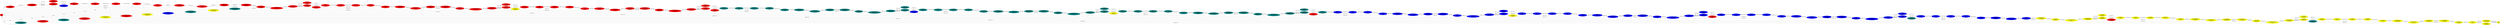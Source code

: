 graph {
rankdir=LR
input[label="input\n0.0ms\n0.0MB", style=filled, fillcolor="red"]
Embedding[label="Embedding\n0.0583449592590332ms\n63.2894140625MB", style=filled, fillcolor="red"]
layer_0_Layer_Norm_Before[label="layer_0_Layer_Norm_Before\n0.0012706559896469ms\n9.9697265625MB", style=filled, fillcolor="red"]
layer_0_Query[label="layer_0_Query\n0.0174765129089355ms\n32.2529296875MB", style=filled, fillcolor="red"]
layer_0_Key[label="layer_0_Key\n0.0172313270568847ms\n22.2529296875MB", style=filled, fillcolor="red"]
layer_0_Value[label="layer_0_Value\n0.0172220478057861ms\n2.2529296875MB", style=filled, fillcolor="blue"]
layer_0_mul[label="layer_0_mul\n0.0885497283935546ms\n498.0MB", style=filled, fillcolor="red"]
layer_0_div[label="layer_0_div\n0.0305673599243164ms\n520.0MB", style=filled, fillcolor="red"]
layer_0_softmax[label="layer_0_softmax\n0.0729390106201171ms\n0.0MB", style=filled, fillcolor="red"]
layer_0_dropout[label="layer_0_dropout\n0.0002622080147266ms\n0.0MB", style=filled, fillcolor="red"]
layer_0_context[label="layer_0_context\n0.0718917465209961ms\n20.0MB", style=filled, fillcolor="red"]
layer_0_Self_Attention_Output[label="layer_0_Self_Attention_Output\n0.0175464000701904ms\n2.2529296875MB", style=filled, fillcolor="red"]
layer_0_Residual_Connection_1[label="layer_0_Residual_Connection_1\n0.0009762240052223ms\n0.0MB", style=filled, fillcolor="red"]
layer_0_Layer_Norm_After[label="layer_0_Layer_Norm_After\n0.0013572800159454ms\n20.005859375MB", style=filled, fillcolor="red"]
layer_0_Intermediate_Forward[label="layer_0_Intermediate_Forward\n0.0711145935058593ms\n79.01171875MB", style=filled, fillcolor="red"]
layer_0_Output[label="layer_0_Output\n0.0656635818481445ms\n9.0029296875MB", style=filled, fillcolor="red"]
layer_0_mid_position_embedding[label="layer_0_mid_position_embedding\n0.0293304958343505ms\n1.1455078125MB", style=filled, fillcolor="teal"]
layer_0_add_mid_position_embedding[label="layer_0_add_mid_position_embedding\n0.0009008640050888ms\n0.0MB", style=filled, fillcolor="red"]
layer_1_Layer_Norm_Before[label="layer_1_Layer_Norm_Before\n0.0012863039970397ms\n9.9697265625MB", style=filled, fillcolor="red"]
layer_1_Query[label="layer_1_Query\n0.0174379196166992ms\n2.2529296875MB", style=filled, fillcolor="red"]
layer_1_Key[label="layer_1_Key\n0.01728169631958ms\n2.2529296875MB", style=filled, fillcolor="red"]
layer_1_Value[label="layer_1_Value\n0.0174435844421386ms\n2.2529296875MB", style=filled, fillcolor="red"]
layer_1_mul[label="layer_1_mul\n0.0886691513061523ms\n520.0MB", style=filled, fillcolor="red"]
layer_1_div[label="layer_1_div\n0.0306256313323974ms\n520.0MB", style=filled, fillcolor="red"]
layer_1_softmax[label="layer_1_softmax\n0.0736061782836914ms\n0.0MB", style=filled, fillcolor="red"]
layer_1_dropout[label="layer_1_dropout\n0.00018806399405ms\n0.0MB", style=filled, fillcolor="red"]
layer_1_context[label="layer_1_context\n0.0715413436889648ms\n0.0MB", style=filled, fillcolor="red"]
layer_1_Self_Attention_Output[label="layer_1_Self_Attention_Output\n0.0174567031860351ms\n2.2529296875MB", style=filled, fillcolor="red"]
layer_1_Residual_Connection_1[label="layer_1_Residual_Connection_1\n0.0009709759950637ms\n0.0MB", style=filled, fillcolor="red"]
layer_1_Layer_Norm_After[label="layer_1_Layer_Norm_After\n0.0013173439502716ms\n20.005859375MB", style=filled, fillcolor="red"]
layer_1_Intermediate_Forward[label="layer_1_Intermediate_Forward\n0.0710699234008789ms\n79.01171875MB", style=filled, fillcolor="red"]
layer_1_Output[label="layer_1_Output\n0.0663548126220703ms\n9.0029296875MB", style=filled, fillcolor="red"]
layer_1_mid_position_embedding[label="layer_1_mid_position_embedding\n0.0292732162475585ms\n1.1455078125MB", style=filled, fillcolor="yellow"]
layer_1_add_mid_position_embedding[label="layer_1_add_mid_position_embedding\n0.0009574720263481ms\n0.0MB", style=filled, fillcolor="red"]
layer_2_Layer_Norm_Before[label="layer_2_Layer_Norm_Before\n0.001285087943077ms\n9.9697265625MB", style=filled, fillcolor="red"]
layer_2_Query[label="layer_2_Query\n0.0174427833557128ms\n2.2529296875MB", style=filled, fillcolor="red"]
layer_2_Key[label="layer_2_Key\n0.0171657276153564ms\n2.2529296875MB", style=filled, fillcolor="red"]
layer_2_Value[label="layer_2_Value\n0.0173848648071289ms\n2.2529296875MB", style=filled, fillcolor="yellow"]
layer_2_mul[label="layer_2_mul\n0.0887181091308593ms\n520.0MB", style=filled, fillcolor="red"]
layer_2_div[label="layer_2_div\n0.030614688873291ms\n520.0MB", style=filled, fillcolor="red"]
layer_2_softmax[label="layer_2_softmax\n0.0784569625854492ms\n0.0MB", style=filled, fillcolor="red"]
layer_2_dropout[label="layer_2_dropout\n0.0002414080053567ms\n0.0MB", style=filled, fillcolor="red"]
layer_2_context[label="layer_2_context\n0.0715481262207031ms\n0.0MB", style=filled, fillcolor="red"]
layer_2_Self_Attention_Output[label="layer_2_Self_Attention_Output\n0.0177699832916259ms\n2.2529296875MB", style=filled, fillcolor="red"]
layer_2_Residual_Connection_1[label="layer_2_Residual_Connection_1\n0.0011152319908142ms\n0.0MB", style=filled, fillcolor="red"]
layer_2_Layer_Norm_After[label="layer_2_Layer_Norm_After\n0.0013799359798431ms\n20.005859375MB", style=filled, fillcolor="red"]
layer_2_Intermediate_Forward[label="layer_2_Intermediate_Forward\n0.0712279663085937ms\n79.01171875MB", style=filled, fillcolor="red"]
layer_2_Output[label="layer_2_Output\n0.0664855651855468ms\n9.0029296875MB", style=filled, fillcolor="red"]
layer_2_mid_position_embedding[label="layer_2_mid_position_embedding\n0.0293497924804687ms\n1.1455078125MB", style=filled, fillcolor="teal"]
layer_2_add_mid_position_embedding[label="layer_2_add_mid_position_embedding\n0.0008980799913406ms\n0.0MB", style=filled, fillcolor="red"]
layer_3_Layer_Norm_Before[label="layer_3_Layer_Norm_Before\n0.0013761279582977ms\n9.9697265625MB", style=filled, fillcolor="red"]
layer_3_Query[label="layer_3_Query\n0.0174609279632568ms\n2.2529296875MB", style=filled, fillcolor="red"]
layer_3_Key[label="layer_3_Key\n0.0173723526000976ms\n2.2529296875MB", style=filled, fillcolor="red"]
layer_3_Value[label="layer_3_Value\n0.0173704643249511ms\n2.2529296875MB", style=filled, fillcolor="red"]
layer_3_mul[label="layer_3_mul\n0.0886422424316406ms\n520.0MB", style=filled, fillcolor="teal"]
layer_3_div[label="layer_3_div\n0.0306906242370605ms\n520.0MB", style=filled, fillcolor="teal"]
layer_3_softmax[label="layer_3_softmax\n0.0732630081176757ms\n0.0MB", style=filled, fillcolor="teal"]
layer_3_dropout[label="layer_3_dropout\n0.0002318720072507ms\n0.0MB", style=filled, fillcolor="teal"]
layer_3_context[label="layer_3_context\n0.0715023651123046ms\n0.0MB", style=filled, fillcolor="teal"]
layer_3_Self_Attention_Output[label="layer_3_Self_Attention_Output\n0.0173229122161865ms\n2.2529296875MB", style=filled, fillcolor="teal"]
layer_3_Residual_Connection_1[label="layer_3_Residual_Connection_1\n0.0009762560129165ms\n0.0MB", style=filled, fillcolor="teal"]
layer_3_Layer_Norm_After[label="layer_3_Layer_Norm_After\n0.0013334399461746ms\n20.005859375MB", style=filled, fillcolor="teal"]
layer_3_Intermediate_Forward[label="layer_3_Intermediate_Forward\n0.0709845428466796ms\n79.01171875MB", style=filled, fillcolor="teal"]
layer_3_Output[label="layer_3_Output\n0.066300064086914ms\n9.0029296875MB", style=filled, fillcolor="teal"]
layer_3_mid_position_embedding[label="layer_3_mid_position_embedding\n0.0292816314697265ms\n1.1455078125MB", style=filled, fillcolor="blue"]
layer_3_add_mid_position_embedding[label="layer_3_add_mid_position_embedding\n0.0009625279903411ms\n0.0MB", style=filled, fillcolor="teal"]
layer_4_Layer_Norm_Before[label="layer_4_Layer_Norm_Before\n0.0012958079576492ms\n9.9697265625MB", style=filled, fillcolor="teal"]
layer_4_Query[label="layer_4_Query\n0.0173817920684814ms\n2.2529296875MB", style=filled, fillcolor="teal"]
layer_4_Key[label="layer_4_Key\n0.0171687030792236ms\n2.2529296875MB", style=filled, fillcolor="teal"]
layer_4_Value[label="layer_4_Value\n0.017212287902832ms\n2.2529296875MB", style=filled, fillcolor="blue"]
layer_4_mul[label="layer_4_mul\n0.0886120300292968ms\n520.0MB", style=filled, fillcolor="teal"]
layer_4_div[label="layer_4_div\n0.0306422729492187ms\n520.0MB", style=filled, fillcolor="teal"]
layer_4_softmax[label="layer_4_softmax\n0.0727715530395507ms\n0.0MB", style=filled, fillcolor="teal"]
layer_4_dropout[label="layer_4_dropout\n0.0001792320013046ms\n0.0MB", style=filled, fillcolor="teal"]
layer_4_context[label="layer_4_context\n0.0715324172973632ms\n0.0MB", style=filled, fillcolor="teal"]
layer_4_Self_Attention_Output[label="layer_4_Self_Attention_Output\n0.0175042552947998ms\n2.2529296875MB", style=filled, fillcolor="teal"]
layer_4_Residual_Connection_1[label="layer_4_Residual_Connection_1\n0.001180927991867ms\n0.0MB", style=filled, fillcolor="teal"]
layer_4_Layer_Norm_After[label="layer_4_Layer_Norm_After\n0.0013599679470062ms\n20.005859375MB", style=filled, fillcolor="teal"]
layer_4_Intermediate_Forward[label="layer_4_Intermediate_Forward\n0.071231201171875ms\n79.01171875MB", style=filled, fillcolor="teal"]
layer_4_Output[label="layer_4_Output\n0.0671391067504882ms\n9.0029296875MB", style=filled, fillcolor="teal"]
layer_4_mid_position_embedding[label="layer_4_mid_position_embedding\n0.029703104019165ms\n1.1455078125MB", style=filled, fillcolor="yellow"]
layer_4_add_mid_position_embedding[label="layer_4_add_mid_position_embedding\n0.0009407680034637ms\n0.0MB", style=filled, fillcolor="teal"]
layer_5_Layer_Norm_Before[label="layer_5_Layer_Norm_Before\n0.0013020479679107ms\n9.9697265625MB", style=filled, fillcolor="teal"]
layer_5_Query[label="layer_5_Query\n0.0172972164154052ms\n2.2529296875MB", style=filled, fillcolor="teal"]
layer_5_Key[label="layer_5_Key\n0.0173836154937744ms\n2.2529296875MB", style=filled, fillcolor="teal"]
layer_5_Value[label="layer_5_Value\n0.0172439041137695ms\n2.2529296875MB", style=filled, fillcolor="yellow"]
layer_5_mul[label="layer_5_mul\n0.0886316452026367ms\n520.0MB", style=filled, fillcolor="teal"]
layer_5_div[label="layer_5_div\n0.0306476802825927ms\n520.0MB", style=filled, fillcolor="teal"]
layer_5_softmax[label="layer_5_softmax\n0.0728098526000976ms\n0.0MB", style=filled, fillcolor="teal"]
layer_5_dropout[label="layer_5_dropout\n0.0002173119932413ms\n0.0MB", style=filled, fillcolor="teal"]
layer_5_context[label="layer_5_context\n0.0715170211791992ms\n0.0MB", style=filled, fillcolor="teal"]
layer_5_Self_Attention_Output[label="layer_5_Self_Attention_Output\n0.0172768325805664ms\n2.2529296875MB", style=filled, fillcolor="teal"]
layer_5_Residual_Connection_1[label="layer_5_Residual_Connection_1\n0.0009704319834709ms\n0.0MB", style=filled, fillcolor="teal"]
layer_5_Layer_Norm_After[label="layer_5_Layer_Norm_After\n0.0014104319810867ms\n20.005859375MB", style=filled, fillcolor="teal"]
layer_5_Intermediate_Forward[label="layer_5_Intermediate_Forward\n0.0710872955322265ms\n79.01171875MB", style=filled, fillcolor="teal"]
layer_5_Output[label="layer_5_Output\n0.0663601608276367ms\n9.0029296875MB", style=filled, fillcolor="teal"]
layer_5_mid_position_embedding[label="layer_5_mid_position_embedding\n0.0293544960021972ms\n1.1455078125MB", style=filled, fillcolor="red"]
layer_5_add_mid_position_embedding[label="layer_5_add_mid_position_embedding\n0.0009514880180358ms\n0.0MB", style=filled, fillcolor="teal"]
layer_6_Layer_Norm_Before[label="layer_6_Layer_Norm_Before\n0.0013443839550018ms\n9.9697265625MB", style=filled, fillcolor="teal"]
layer_6_Query[label="layer_6_Query\n0.0173742713928222ms\n2.2529296875MB", style=filled, fillcolor="teal"]
layer_6_Key[label="layer_6_Key\n0.0173527679443359ms\n2.2529296875MB", style=filled, fillcolor="teal"]
layer_6_Value[label="layer_6_Value\n0.0173970870971679ms\n2.2529296875MB", style=filled, fillcolor="red"]
layer_6_mul[label="layer_6_mul\n0.0886671371459961ms\n520.0MB", style=filled, fillcolor="teal"]
layer_6_div[label="layer_6_div\n0.0306786556243896ms\n520.0MB", style=filled, fillcolor="blue"]
layer_6_softmax[label="layer_6_softmax\n0.072787841796875ms\n0.0MB", style=filled, fillcolor="blue"]
layer_6_dropout[label="layer_6_dropout\n0.0002245119959115ms\n0.0MB", style=filled, fillcolor="blue"]
layer_6_context[label="layer_6_context\n0.0712668762207031ms\n0.0MB", style=filled, fillcolor="blue"]
layer_6_Self_Attention_Output[label="layer_6_Self_Attention_Output\n0.0175485763549804ms\n2.2529296875MB", style=filled, fillcolor="blue"]
layer_6_Residual_Connection_1[label="layer_6_Residual_Connection_1\n0.0009695680141448ms\n0.0MB", style=filled, fillcolor="blue"]
layer_6_Layer_Norm_After[label="layer_6_Layer_Norm_After\n0.0012995200157165ms\n20.005859375MB", style=filled, fillcolor="blue"]
layer_6_Intermediate_Forward[label="layer_6_Intermediate_Forward\n0.0710302734375ms\n79.01171875MB", style=filled, fillcolor="blue"]
layer_6_Output[label="layer_6_Output\n0.0665446090698242ms\n9.0029296875MB", style=filled, fillcolor="blue"]
layer_6_mid_position_embedding[label="layer_6_mid_position_embedding\n0.029491039276123ms\n1.1455078125MB", style=filled, fillcolor="yellow"]
layer_6_add_mid_position_embedding[label="layer_6_add_mid_position_embedding\n0.0010459200143814ms\n0.0MB", style=filled, fillcolor="blue"]
layer_7_Layer_Norm_Before[label="layer_7_Layer_Norm_Before\n0.0013665280342102ms\n9.9697265625MB", style=filled, fillcolor="blue"]
layer_7_Query[label="layer_7_Query\n0.0175803203582763ms\n2.2529296875MB", style=filled, fillcolor="blue"]
layer_7_Key[label="layer_7_Key\n0.0174375991821289ms\n2.2529296875MB", style=filled, fillcolor="blue"]
layer_7_Value[label="layer_7_Value\n0.0173796806335449ms\n2.2529296875MB", style=filled, fillcolor="yellow"]
layer_7_mul[label="layer_7_mul\n0.0890696945190429ms\n520.0MB", style=filled, fillcolor="blue"]
layer_7_div[label="layer_7_div\n0.0306241607666015ms\n520.0MB", style=filled, fillcolor="blue"]
layer_7_softmax[label="layer_7_softmax\n0.0728324508666992ms\n0.0MB", style=filled, fillcolor="blue"]
layer_7_dropout[label="layer_7_dropout\n0.0002377600073814ms\n0.0MB", style=filled, fillcolor="blue"]
layer_7_context[label="layer_7_context\n0.0715547866821289ms\n0.0MB", style=filled, fillcolor="blue"]
layer_7_Self_Attention_Output[label="layer_7_Self_Attention_Output\n0.0175222721099853ms\n2.2529296875MB", style=filled, fillcolor="blue"]
layer_7_Residual_Connection_1[label="layer_7_Residual_Connection_1\n0.0009873600006103ms\n0.0MB", style=filled, fillcolor="blue"]
layer_7_Layer_Norm_After[label="layer_7_Layer_Norm_After\n0.0014289599657058ms\n20.005859375MB", style=filled, fillcolor="blue"]
layer_7_Intermediate_Forward[label="layer_7_Intermediate_Forward\n0.0711292190551757ms\n79.01171875MB", style=filled, fillcolor="blue"]
layer_7_Output[label="layer_7_Output\n0.0663224029541015ms\n9.0029296875MB", style=filled, fillcolor="blue"]
layer_7_mid_position_embedding[label="layer_7_mid_position_embedding\n0.0292841911315917ms\n1.1455078125MB", style=filled, fillcolor="red"]
layer_7_add_mid_position_embedding[label="layer_7_add_mid_position_embedding\n0.0009536640048027ms\n0.0MB", style=filled, fillcolor="blue"]
layer_8_Layer_Norm_Before[label="layer_8_Layer_Norm_Before\n0.0013525760173797ms\n9.9697265625MB", style=filled, fillcolor="blue"]
layer_8_Query[label="layer_8_Query\n0.0172825279235839ms\n2.2529296875MB", style=filled, fillcolor="blue"]
layer_8_Key[label="layer_8_Key\n0.0173703670501709ms\n2.2529296875MB", style=filled, fillcolor="blue"]
layer_8_Value[label="layer_8_Value\n0.017399616241455ms\n2.2529296875MB", style=filled, fillcolor="red"]
layer_8_mul[label="layer_8_mul\n0.088663230895996ms\n520.0MB", style=filled, fillcolor="blue"]
layer_8_div[label="layer_8_div\n0.0306089916229248ms\n520.0MB", style=filled, fillcolor="blue"]
layer_8_softmax[label="layer_8_softmax\n0.0729966430664062ms\n0.0MB", style=filled, fillcolor="blue"]
layer_8_dropout[label="layer_8_dropout\n0.0002002879977226ms\n0.0MB", style=filled, fillcolor="blue"]
layer_8_context[label="layer_8_context\n0.0712403182983398ms\n0.0MB", style=filled, fillcolor="blue"]
layer_8_Self_Attention_Output[label="layer_8_Self_Attention_Output\n0.0175287036895751ms\n2.2529296875MB", style=filled, fillcolor="blue"]
layer_8_Residual_Connection_1[label="layer_8_Residual_Connection_1\n0.0009695680141448ms\n0.0MB", style=filled, fillcolor="blue"]
layer_8_Layer_Norm_After[label="layer_8_Layer_Norm_After\n0.0013068480491638ms\n20.005859375MB", style=filled, fillcolor="blue"]
layer_8_Intermediate_Forward[label="layer_8_Intermediate_Forward\n0.0710932159423828ms\n79.01171875MB", style=filled, fillcolor="blue"]
layer_8_Output[label="layer_8_Output\n0.0659056015014648ms\n9.0029296875MB", style=filled, fillcolor="blue"]
layer_8_mid_position_embedding[label="layer_8_mid_position_embedding\n0.0294362564086914ms\n1.1455078125MB", style=filled, fillcolor="teal"]
layer_8_add_mid_position_embedding[label="layer_8_add_mid_position_embedding\n0.0009204480051994ms\n0.0MB", style=filled, fillcolor="blue"]
layer_9_Layer_Norm_Before[label="layer_9_Layer_Norm_Before\n0.0013315839767456ms\n9.9697265625MB", style=filled, fillcolor="blue"]
layer_9_Query[label="layer_9_Query\n0.0174747524261474ms\n2.2529296875MB", style=filled, fillcolor="blue"]
layer_9_Key[label="layer_9_Key\n0.0173565120697021ms\n2.2529296875MB", style=filled, fillcolor="blue"]
layer_9_Value[label="layer_9_Value\n0.0174068489074707ms\n2.2529296875MB", style=filled, fillcolor="teal"]
layer_9_mul[label="layer_9_mul\n0.0886564788818359ms\n520.0MB", style=filled, fillcolor="blue"]
layer_9_div[label="layer_9_div\n0.030608736038208ms\n520.0MB", style=filled, fillcolor="blue"]
layer_9_softmax[label="layer_9_softmax\n0.0734276504516601ms\n0.0MB", style=filled, fillcolor="blue"]
layer_9_dropout[label="layer_9_dropout\n0.0001951680034399ms\n0.0MB", style=filled, fillcolor="blue"]
layer_9_context[label="layer_9_context\n0.0712035217285156ms\n0.0MB", style=filled, fillcolor="blue"]
layer_9_Self_Attention_Output[label="layer_9_Self_Attention_Output\n0.0175230083465576ms\n2.2529296875MB", style=filled, fillcolor="blue"]
layer_9_Residual_Connection_1[label="layer_9_Residual_Connection_1\n0.0009803839921951ms\n0.0MB", style=filled, fillcolor="blue"]
layer_9_Layer_Norm_After[label="layer_9_Layer_Norm_After\n0.0013312640190124ms\n20.005859375MB", style=filled, fillcolor="blue"]
layer_9_Intermediate_Forward[label="layer_9_Intermediate_Forward\n0.0711100769042968ms\n79.01171875MB", style=filled, fillcolor="yellow"]
layer_9_Output[label="layer_9_Output\n0.0663685455322265ms\n9.0029296875MB", style=filled, fillcolor="yellow"]
layer_9_mid_position_embedding[label="layer_9_mid_position_embedding\n0.029705919265747ms\n1.1455078125MB", style=filled, fillcolor="red"]
layer_9_add_mid_position_embedding[label="layer_9_add_mid_position_embedding\n0.000961088001728ms\n0.0MB", style=filled, fillcolor="yellow"]
layer_10_Layer_Norm_Before[label="layer_10_Layer_Norm_Before\n0.0012703039646148ms\n9.9697265625MB", style=filled, fillcolor="yellow"]
layer_10_Query[label="layer_10_Query\n0.0174214401245117ms\n2.2529296875MB", style=filled, fillcolor="yellow"]
layer_10_Key[label="layer_10_Key\n0.0173865928649902ms\n2.2529296875MB", style=filled, fillcolor="yellow"]
layer_10_Value[label="layer_10_Value\n0.0174473285675048ms\n2.2529296875MB", style=filled, fillcolor="red"]
layer_10_mul[label="layer_10_mul\n0.0886327056884765ms\n520.0MB", style=filled, fillcolor="yellow"]
layer_10_div[label="layer_10_div\n0.030676191329956ms\n520.0MB", style=filled, fillcolor="yellow"]
layer_10_softmax[label="layer_10_softmax\n0.073959487915039ms\n0.0MB", style=filled, fillcolor="yellow"]
layer_10_dropout[label="layer_10_dropout\n0.0002190400063991ms\n0.0MB", style=filled, fillcolor="yellow"]
layer_10_context[label="layer_10_context\n0.0712834854125976ms\n0.0MB", style=filled, fillcolor="yellow"]
layer_10_Self_Attention_Output[label="layer_10_Self_Attention_Output\n0.0174771518707275ms\n2.2529296875MB", style=filled, fillcolor="yellow"]
layer_10_Residual_Connection_1[label="layer_10_Residual_Connection_1\n0.0009636800289154ms\n0.0MB", style=filled, fillcolor="yellow"]
layer_10_Layer_Norm_After[label="layer_10_Layer_Norm_After\n0.0012945280075073ms\n20.005859375MB", style=filled, fillcolor="yellow"]
layer_10_Intermediate_Forward[label="layer_10_Intermediate_Forward\n0.0711186218261718ms\n79.01171875MB", style=filled, fillcolor="yellow"]
layer_10_Output[label="layer_10_Output\n0.0663684158325195ms\n9.0029296875MB", style=filled, fillcolor="yellow"]
layer_10_mid_position_embedding[label="layer_10_mid_position_embedding\n0.0298214073181152ms\n1.1455078125MB", style=filled, fillcolor="teal"]
layer_10_add_mid_position_embedding[label="layer_10_add_mid_position_embedding\n0.0009691519737243ms\n0.0MB", style=filled, fillcolor="yellow"]
layer_11_Layer_Norm_Before[label="layer_11_Layer_Norm_Before\n0.0013812160491943ms\n9.9697265625MB", style=filled, fillcolor="yellow"]
layer_11_Query[label="layer_11_Query\n0.0173419513702392ms\n2.2529296875MB", style=filled, fillcolor="yellow"]
layer_11_Key[label="layer_11_Key\n0.0174547843933105ms\n2.2529296875MB", style=filled, fillcolor="yellow"]
layer_11_Value[label="layer_11_Value\n0.0174020156860351ms\n2.2529296875MB", style=filled, fillcolor="teal"]
layer_11_mul[label="layer_11_mul\n0.0885824966430664ms\n520.0MB", style=filled, fillcolor="yellow"]
layer_11_div[label="layer_11_div\n0.0306636791229248ms\n520.0MB", style=filled, fillcolor="yellow"]
layer_11_softmax[label="layer_11_softmax\n0.0728349456787109ms\n0.0MB", style=filled, fillcolor="yellow"]
layer_11_dropout[label="layer_11_dropout\n0.0002040960043668ms\n0.0MB", style=filled, fillcolor="yellow"]
layer_11_context[label="layer_11_context\n0.0718178253173828ms\n0.0MB", style=filled, fillcolor="yellow"]
layer_11_Self_Attention_Output[label="layer_11_Self_Attention_Output\n0.0175189113616943ms\n2.2529296875MB", style=filled, fillcolor="yellow"]
layer_11_Residual_Connection_1[label="layer_11_Residual_Connection_1\n0.0009705600142478ms\n0.0MB", style=filled, fillcolor="yellow"]
layer_11_Layer_Norm_After[label="layer_11_Layer_Norm_After\n0.0013179520368576ms\n20.005859375MB", style=filled, fillcolor="yellow"]
layer_11_Intermediate_Forward[label="layer_11_Intermediate_Forward\n0.0710448303222656ms\n79.01171875MB", style=filled, fillcolor="yellow"]
layer_11_Output[label="layer_11_Output\n0.0663422698974609ms\n9.0029296875MB", style=filled, fillcolor="yellow"]
Layer_Norm[label="Layer_Norm\n0.0013424960374832ms\n0.0MB", style=filled, fillcolor="yellow"]
Class_Labels_Classifier[label="Class_Labels_Classifier\n0.0020229120254516ms\n4.7757415771484375MB", style=filled, fillcolor="yellow"]
Box_Predictor[label="Box_Predictor\n0.001871423959732ms\n4.517593383789063MB", style=filled, fillcolor="yellow"]
output[label="output\n0.0ms\n0.0MB", style=filled, fillcolor="yellow"]
input -- Embedding[label="9.76MB"];
input -- layer_0_mid_position_embedding[label="9.76MB"];
input -- layer_1_mid_position_embedding[label="9.76MB"];
input -- layer_2_mid_position_embedding[label="9.76MB"];
input -- layer_3_mid_position_embedding[label="9.76MB"];
input -- layer_4_mid_position_embedding[label="9.76MB"];
input -- layer_5_mid_position_embedding[label="9.76MB"];
input -- layer_6_mid_position_embedding[label="9.76MB"];
input -- layer_7_mid_position_embedding[label="9.76MB"];
input -- layer_8_mid_position_embedding[label="9.76MB"];
input -- layer_9_mid_position_embedding[label="9.76MB"];
input -- layer_10_mid_position_embedding[label="9.76MB"];
Embedding -- layer_0_Layer_Norm_Before[label="9.9638671875MB"];
layer_0_Layer_Norm_Before -- layer_0_Query[label="9.9638671875MB"];
layer_0_Layer_Norm_Before -- layer_0_Key[label="9.9638671875MB"];
layer_0_Layer_Norm_Before -- layer_0_Value[label="9.9638671875MB"];
layer_0_Query -- layer_0_mul[label="9.9638671875MB"];
layer_0_Key -- layer_0_mul[label="9.9638671875MB"];
layer_0_mul -- layer_0_div[label="529.4861297607422MB"];
layer_0_div -- layer_0_softmax[label="529.4861297607422MB"];
layer_0_softmax -- layer_0_dropout[label="529.4861297607422MB"];
layer_0_dropout -- layer_0_context[label="529.4861297607422MB"];
layer_0_Value -- layer_0_context[label="9.9638671875MB"];
layer_0_context -- layer_0_Self_Attention_Output[label="9.9638671875MB"];
layer_0_Self_Attention_Output -- layer_0_Residual_Connection_1[label="9.9638671875MB"];
Embedding -- layer_0_Residual_Connection_1[label="9.9638671875MB"];
layer_0_Residual_Connection_1 -- layer_0_Layer_Norm_After[label="9.9638671875MB"];
layer_0_Layer_Norm_After -- layer_0_Intermediate_Forward[label="9.9638671875MB"];
layer_0_Intermediate_Forward -- layer_0_Output[label="39.85546875MB"];
layer_0_Residual_Connection_1 -- layer_0_Output[label="9.9638671875MB"];
layer_0_Output -- layer_0_add_mid_position_embedding[label="9.9638671875MB"];
layer_0_mid_position_embedding -- layer_0_add_mid_position_embedding[label="9.9638671875MB"];
layer_0_add_mid_position_embedding -- layer_1_Layer_Norm_Before[label="9.9638671875MB"];
layer_1_Layer_Norm_Before -- layer_1_Query[label="9.9638671875MB"];
layer_1_Layer_Norm_Before -- layer_1_Key[label="9.9638671875MB"];
layer_1_Layer_Norm_Before -- layer_1_Value[label="9.9638671875MB"];
layer_1_Query -- layer_1_mul[label="9.9638671875MB"];
layer_1_Key -- layer_1_mul[label="9.9638671875MB"];
layer_1_mul -- layer_1_div[label="529.4861297607422MB"];
layer_1_div -- layer_1_softmax[label="529.4861297607422MB"];
layer_1_softmax -- layer_1_dropout[label="529.4861297607422MB"];
layer_1_dropout -- layer_1_context[label="529.4861297607422MB"];
layer_1_Value -- layer_1_context[label="9.9638671875MB"];
layer_1_context -- layer_1_Self_Attention_Output[label="9.9638671875MB"];
layer_1_Self_Attention_Output -- layer_1_Residual_Connection_1[label="9.9638671875MB"];
layer_0_add_mid_position_embedding -- layer_1_Residual_Connection_1[label="9.9638671875MB"];
layer_1_Residual_Connection_1 -- layer_1_Layer_Norm_After[label="9.9638671875MB"];
layer_1_Layer_Norm_After -- layer_1_Intermediate_Forward[label="9.9638671875MB"];
layer_1_Intermediate_Forward -- layer_1_Output[label="39.85546875MB"];
layer_1_Residual_Connection_1 -- layer_1_Output[label="9.9638671875MB"];
layer_1_Output -- layer_1_add_mid_position_embedding[label="9.9638671875MB"];
layer_1_mid_position_embedding -- layer_1_add_mid_position_embedding[label="9.9638671875MB"];
layer_1_add_mid_position_embedding -- layer_2_Layer_Norm_Before[label="9.9638671875MB"];
layer_2_Layer_Norm_Before -- layer_2_Query[label="9.9638671875MB"];
layer_2_Layer_Norm_Before -- layer_2_Key[label="9.9638671875MB"];
layer_2_Layer_Norm_Before -- layer_2_Value[label="9.9638671875MB"];
layer_2_Query -- layer_2_mul[label="9.9638671875MB"];
layer_2_Key -- layer_2_mul[label="9.9638671875MB"];
layer_2_mul -- layer_2_div[label="529.4861297607422MB"];
layer_2_div -- layer_2_softmax[label="529.4861297607422MB"];
layer_2_softmax -- layer_2_dropout[label="529.4861297607422MB"];
layer_2_dropout -- layer_2_context[label="529.4861297607422MB"];
layer_2_Value -- layer_2_context[label="9.9638671875MB"];
layer_2_context -- layer_2_Self_Attention_Output[label="9.9638671875MB"];
layer_2_Self_Attention_Output -- layer_2_Residual_Connection_1[label="9.9638671875MB"];
layer_1_add_mid_position_embedding -- layer_2_Residual_Connection_1[label="9.9638671875MB"];
layer_2_Residual_Connection_1 -- layer_2_Layer_Norm_After[label="9.9638671875MB"];
layer_2_Layer_Norm_After -- layer_2_Intermediate_Forward[label="9.9638671875MB"];
layer_2_Intermediate_Forward -- layer_2_Output[label="39.85546875MB"];
layer_2_Residual_Connection_1 -- layer_2_Output[label="9.9638671875MB"];
layer_2_Output -- layer_2_add_mid_position_embedding[label="9.9638671875MB"];
layer_2_mid_position_embedding -- layer_2_add_mid_position_embedding[label="9.9638671875MB"];
layer_2_add_mid_position_embedding -- layer_3_Layer_Norm_Before[label="9.9638671875MB"];
layer_3_Layer_Norm_Before -- layer_3_Query[label="9.9638671875MB"];
layer_3_Layer_Norm_Before -- layer_3_Key[label="9.9638671875MB"];
layer_3_Layer_Norm_Before -- layer_3_Value[label="9.9638671875MB"];
layer_3_Query -- layer_3_mul[label="9.9638671875MB"];
layer_3_Key -- layer_3_mul[label="9.9638671875MB"];
layer_3_mul -- layer_3_div[label="529.4861297607422MB"];
layer_3_div -- layer_3_softmax[label="529.4861297607422MB"];
layer_3_softmax -- layer_3_dropout[label="529.4861297607422MB"];
layer_3_dropout -- layer_3_context[label="529.4861297607422MB"];
layer_3_Value -- layer_3_context[label="9.9638671875MB"];
layer_3_context -- layer_3_Self_Attention_Output[label="9.9638671875MB"];
layer_3_Self_Attention_Output -- layer_3_Residual_Connection_1[label="9.9638671875MB"];
layer_2_add_mid_position_embedding -- layer_3_Residual_Connection_1[label="9.9638671875MB"];
layer_3_Residual_Connection_1 -- layer_3_Layer_Norm_After[label="9.9638671875MB"];
layer_3_Layer_Norm_After -- layer_3_Intermediate_Forward[label="9.9638671875MB"];
layer_3_Intermediate_Forward -- layer_3_Output[label="39.85546875MB"];
layer_3_Residual_Connection_1 -- layer_3_Output[label="9.9638671875MB"];
layer_3_Output -- layer_3_add_mid_position_embedding[label="9.9638671875MB"];
layer_3_mid_position_embedding -- layer_3_add_mid_position_embedding[label="9.9638671875MB"];
layer_3_add_mid_position_embedding -- layer_4_Layer_Norm_Before[label="9.9638671875MB"];
layer_4_Layer_Norm_Before -- layer_4_Query[label="9.9638671875MB"];
layer_4_Layer_Norm_Before -- layer_4_Key[label="9.9638671875MB"];
layer_4_Layer_Norm_Before -- layer_4_Value[label="9.9638671875MB"];
layer_4_Query -- layer_4_mul[label="9.9638671875MB"];
layer_4_Key -- layer_4_mul[label="9.9638671875MB"];
layer_4_mul -- layer_4_div[label="529.4861297607422MB"];
layer_4_div -- layer_4_softmax[label="529.4861297607422MB"];
layer_4_softmax -- layer_4_dropout[label="529.4861297607422MB"];
layer_4_dropout -- layer_4_context[label="529.4861297607422MB"];
layer_4_Value -- layer_4_context[label="9.9638671875MB"];
layer_4_context -- layer_4_Self_Attention_Output[label="9.9638671875MB"];
layer_4_Self_Attention_Output -- layer_4_Residual_Connection_1[label="9.9638671875MB"];
layer_3_add_mid_position_embedding -- layer_4_Residual_Connection_1[label="9.9638671875MB"];
layer_4_Residual_Connection_1 -- layer_4_Layer_Norm_After[label="9.9638671875MB"];
layer_4_Layer_Norm_After -- layer_4_Intermediate_Forward[label="9.9638671875MB"];
layer_4_Intermediate_Forward -- layer_4_Output[label="39.85546875MB"];
layer_4_Residual_Connection_1 -- layer_4_Output[label="9.9638671875MB"];
layer_4_Output -- layer_4_add_mid_position_embedding[label="9.9638671875MB"];
layer_4_mid_position_embedding -- layer_4_add_mid_position_embedding[label="9.9638671875MB"];
layer_4_add_mid_position_embedding -- layer_5_Layer_Norm_Before[label="9.9638671875MB"];
layer_5_Layer_Norm_Before -- layer_5_Query[label="9.9638671875MB"];
layer_5_Layer_Norm_Before -- layer_5_Key[label="9.9638671875MB"];
layer_5_Layer_Norm_Before -- layer_5_Value[label="9.9638671875MB"];
layer_5_Query -- layer_5_mul[label="9.9638671875MB"];
layer_5_Key -- layer_5_mul[label="9.9638671875MB"];
layer_5_mul -- layer_5_div[label="529.4861297607422MB"];
layer_5_div -- layer_5_softmax[label="529.4861297607422MB"];
layer_5_softmax -- layer_5_dropout[label="529.4861297607422MB"];
layer_5_dropout -- layer_5_context[label="529.4861297607422MB"];
layer_5_Value -- layer_5_context[label="9.9638671875MB"];
layer_5_context -- layer_5_Self_Attention_Output[label="9.9638671875MB"];
layer_5_Self_Attention_Output -- layer_5_Residual_Connection_1[label="9.9638671875MB"];
layer_4_add_mid_position_embedding -- layer_5_Residual_Connection_1[label="9.9638671875MB"];
layer_5_Residual_Connection_1 -- layer_5_Layer_Norm_After[label="9.9638671875MB"];
layer_5_Layer_Norm_After -- layer_5_Intermediate_Forward[label="9.9638671875MB"];
layer_5_Intermediate_Forward -- layer_5_Output[label="39.85546875MB"];
layer_5_Residual_Connection_1 -- layer_5_Output[label="9.9638671875MB"];
layer_5_Output -- layer_5_add_mid_position_embedding[label="9.9638671875MB"];
layer_5_mid_position_embedding -- layer_5_add_mid_position_embedding[label="9.9638671875MB"];
layer_5_add_mid_position_embedding -- layer_6_Layer_Norm_Before[label="9.9638671875MB"];
layer_6_Layer_Norm_Before -- layer_6_Query[label="9.9638671875MB"];
layer_6_Layer_Norm_Before -- layer_6_Key[label="9.9638671875MB"];
layer_6_Layer_Norm_Before -- layer_6_Value[label="9.9638671875MB"];
layer_6_Query -- layer_6_mul[label="9.9638671875MB"];
layer_6_Key -- layer_6_mul[label="9.9638671875MB"];
layer_6_mul -- layer_6_div[label="529.4861297607422MB"];
layer_6_div -- layer_6_softmax[label="529.4861297607422MB"];
layer_6_softmax -- layer_6_dropout[label="529.4861297607422MB"];
layer_6_dropout -- layer_6_context[label="529.4861297607422MB"];
layer_6_Value -- layer_6_context[label="9.9638671875MB"];
layer_6_context -- layer_6_Self_Attention_Output[label="9.9638671875MB"];
layer_6_Self_Attention_Output -- layer_6_Residual_Connection_1[label="9.9638671875MB"];
layer_5_add_mid_position_embedding -- layer_6_Residual_Connection_1[label="9.9638671875MB"];
layer_6_Residual_Connection_1 -- layer_6_Layer_Norm_After[label="9.9638671875MB"];
layer_6_Layer_Norm_After -- layer_6_Intermediate_Forward[label="9.9638671875MB"];
layer_6_Intermediate_Forward -- layer_6_Output[label="39.85546875MB"];
layer_6_Residual_Connection_1 -- layer_6_Output[label="9.9638671875MB"];
layer_6_Output -- layer_6_add_mid_position_embedding[label="9.9638671875MB"];
layer_6_mid_position_embedding -- layer_6_add_mid_position_embedding[label="9.9638671875MB"];
layer_6_add_mid_position_embedding -- layer_7_Layer_Norm_Before[label="9.9638671875MB"];
layer_7_Layer_Norm_Before -- layer_7_Query[label="9.9638671875MB"];
layer_7_Layer_Norm_Before -- layer_7_Key[label="9.9638671875MB"];
layer_7_Layer_Norm_Before -- layer_7_Value[label="9.9638671875MB"];
layer_7_Query -- layer_7_mul[label="9.9638671875MB"];
layer_7_Key -- layer_7_mul[label="9.9638671875MB"];
layer_7_mul -- layer_7_div[label="529.4861297607422MB"];
layer_7_div -- layer_7_softmax[label="529.4861297607422MB"];
layer_7_softmax -- layer_7_dropout[label="529.4861297607422MB"];
layer_7_dropout -- layer_7_context[label="529.4861297607422MB"];
layer_7_Value -- layer_7_context[label="9.9638671875MB"];
layer_7_context -- layer_7_Self_Attention_Output[label="9.9638671875MB"];
layer_7_Self_Attention_Output -- layer_7_Residual_Connection_1[label="9.9638671875MB"];
layer_6_add_mid_position_embedding -- layer_7_Residual_Connection_1[label="9.9638671875MB"];
layer_7_Residual_Connection_1 -- layer_7_Layer_Norm_After[label="9.9638671875MB"];
layer_7_Layer_Norm_After -- layer_7_Intermediate_Forward[label="9.9638671875MB"];
layer_7_Intermediate_Forward -- layer_7_Output[label="39.85546875MB"];
layer_7_Residual_Connection_1 -- layer_7_Output[label="9.9638671875MB"];
layer_7_Output -- layer_7_add_mid_position_embedding[label="9.9638671875MB"];
layer_7_mid_position_embedding -- layer_7_add_mid_position_embedding[label="9.9638671875MB"];
layer_7_add_mid_position_embedding -- layer_8_Layer_Norm_Before[label="9.9638671875MB"];
layer_8_Layer_Norm_Before -- layer_8_Query[label="9.9638671875MB"];
layer_8_Layer_Norm_Before -- layer_8_Key[label="9.9638671875MB"];
layer_8_Layer_Norm_Before -- layer_8_Value[label="9.9638671875MB"];
layer_8_Query -- layer_8_mul[label="9.9638671875MB"];
layer_8_Key -- layer_8_mul[label="9.9638671875MB"];
layer_8_mul -- layer_8_div[label="529.4861297607422MB"];
layer_8_div -- layer_8_softmax[label="529.4861297607422MB"];
layer_8_softmax -- layer_8_dropout[label="529.4861297607422MB"];
layer_8_dropout -- layer_8_context[label="529.4861297607422MB"];
layer_8_Value -- layer_8_context[label="9.9638671875MB"];
layer_8_context -- layer_8_Self_Attention_Output[label="9.9638671875MB"];
layer_8_Self_Attention_Output -- layer_8_Residual_Connection_1[label="9.9638671875MB"];
layer_7_add_mid_position_embedding -- layer_8_Residual_Connection_1[label="9.9638671875MB"];
layer_8_Residual_Connection_1 -- layer_8_Layer_Norm_After[label="9.9638671875MB"];
layer_8_Layer_Norm_After -- layer_8_Intermediate_Forward[label="9.9638671875MB"];
layer_8_Intermediate_Forward -- layer_8_Output[label="39.85546875MB"];
layer_8_Residual_Connection_1 -- layer_8_Output[label="9.9638671875MB"];
layer_8_Output -- layer_8_add_mid_position_embedding[label="9.9638671875MB"];
layer_8_mid_position_embedding -- layer_8_add_mid_position_embedding[label="9.9638671875MB"];
layer_8_add_mid_position_embedding -- layer_9_Layer_Norm_Before[label="9.9638671875MB"];
layer_9_Layer_Norm_Before -- layer_9_Query[label="9.9638671875MB"];
layer_9_Layer_Norm_Before -- layer_9_Key[label="9.9638671875MB"];
layer_9_Layer_Norm_Before -- layer_9_Value[label="9.9638671875MB"];
layer_9_Query -- layer_9_mul[label="9.9638671875MB"];
layer_9_Key -- layer_9_mul[label="9.9638671875MB"];
layer_9_mul -- layer_9_div[label="529.4861297607422MB"];
layer_9_div -- layer_9_softmax[label="529.4861297607422MB"];
layer_9_softmax -- layer_9_dropout[label="529.4861297607422MB"];
layer_9_dropout -- layer_9_context[label="529.4861297607422MB"];
layer_9_Value -- layer_9_context[label="9.9638671875MB"];
layer_9_context -- layer_9_Self_Attention_Output[label="9.9638671875MB"];
layer_9_Self_Attention_Output -- layer_9_Residual_Connection_1[label="9.9638671875MB"];
layer_8_add_mid_position_embedding -- layer_9_Residual_Connection_1[label="9.9638671875MB"];
layer_9_Residual_Connection_1 -- layer_9_Layer_Norm_After[label="9.9638671875MB"];
layer_9_Layer_Norm_After -- layer_9_Intermediate_Forward[label="9.9638671875MB"];
layer_9_Intermediate_Forward -- layer_9_Output[label="39.85546875MB"];
layer_9_Residual_Connection_1 -- layer_9_Output[label="9.9638671875MB"];
layer_9_Output -- layer_9_add_mid_position_embedding[label="9.9638671875MB"];
layer_9_mid_position_embedding -- layer_9_add_mid_position_embedding[label="9.9638671875MB"];
layer_9_add_mid_position_embedding -- layer_10_Layer_Norm_Before[label="9.9638671875MB"];
layer_10_Layer_Norm_Before -- layer_10_Query[label="9.9638671875MB"];
layer_10_Layer_Norm_Before -- layer_10_Key[label="9.9638671875MB"];
layer_10_Layer_Norm_Before -- layer_10_Value[label="9.9638671875MB"];
layer_10_Query -- layer_10_mul[label="9.9638671875MB"];
layer_10_Key -- layer_10_mul[label="9.9638671875MB"];
layer_10_mul -- layer_10_div[label="529.4861297607422MB"];
layer_10_div -- layer_10_softmax[label="529.4861297607422MB"];
layer_10_softmax -- layer_10_dropout[label="529.4861297607422MB"];
layer_10_dropout -- layer_10_context[label="529.4861297607422MB"];
layer_10_Value -- layer_10_context[label="9.9638671875MB"];
layer_10_context -- layer_10_Self_Attention_Output[label="9.9638671875MB"];
layer_10_Self_Attention_Output -- layer_10_Residual_Connection_1[label="9.9638671875MB"];
layer_9_add_mid_position_embedding -- layer_10_Residual_Connection_1[label="9.9638671875MB"];
layer_10_Residual_Connection_1 -- layer_10_Layer_Norm_After[label="9.9638671875MB"];
layer_10_Layer_Norm_After -- layer_10_Intermediate_Forward[label="9.9638671875MB"];
layer_10_Intermediate_Forward -- layer_10_Output[label="39.85546875MB"];
layer_10_Residual_Connection_1 -- layer_10_Output[label="9.9638671875MB"];
layer_10_Output -- layer_10_add_mid_position_embedding[label="9.9638671875MB"];
layer_10_mid_position_embedding -- layer_10_add_mid_position_embedding[label="9.9638671875MB"];
layer_10_add_mid_position_embedding -- layer_11_Layer_Norm_Before[label="9.9638671875MB"];
layer_11_Layer_Norm_Before -- layer_11_Query[label="9.9638671875MB"];
layer_11_Layer_Norm_Before -- layer_11_Key[label="9.9638671875MB"];
layer_11_Layer_Norm_Before -- layer_11_Value[label="9.9638671875MB"];
layer_11_Query -- layer_11_mul[label="9.9638671875MB"];
layer_11_Key -- layer_11_mul[label="9.9638671875MB"];
layer_11_mul -- layer_11_div[label="529.4861297607422MB"];
layer_11_div -- layer_11_softmax[label="529.4861297607422MB"];
layer_11_softmax -- layer_11_dropout[label="529.4861297607422MB"];
layer_11_dropout -- layer_11_context[label="529.4861297607422MB"];
layer_11_Value -- layer_11_context[label="9.9638671875MB"];
layer_11_context -- layer_11_Self_Attention_Output[label="9.9638671875MB"];
layer_11_Self_Attention_Output -- layer_11_Residual_Connection_1[label="9.9638671875MB"];
layer_10_add_mid_position_embedding -- layer_11_Residual_Connection_1[label="9.9638671875MB"];
layer_11_Residual_Connection_1 -- layer_11_Layer_Norm_After[label="9.9638671875MB"];
layer_11_Layer_Norm_After -- layer_11_Intermediate_Forward[label="9.9638671875MB"];
layer_11_Intermediate_Forward -- layer_11_Output[label="39.85546875MB"];
layer_11_Residual_Connection_1 -- layer_11_Output[label="9.9638671875MB"];
layer_11_Output -- Layer_Norm[label="9.9638671875MB"];
Layer_Norm -- Class_Labels_Classifier[label="9.9638671875MB"];
Layer_Norm -- Box_Predictor[label="9.9638671875MB"];
Class_Labels_Classifier -- output[label="0.03509521484375MB"];
Box_Predictor -- output[label="0.00152587890625MB"];
}
